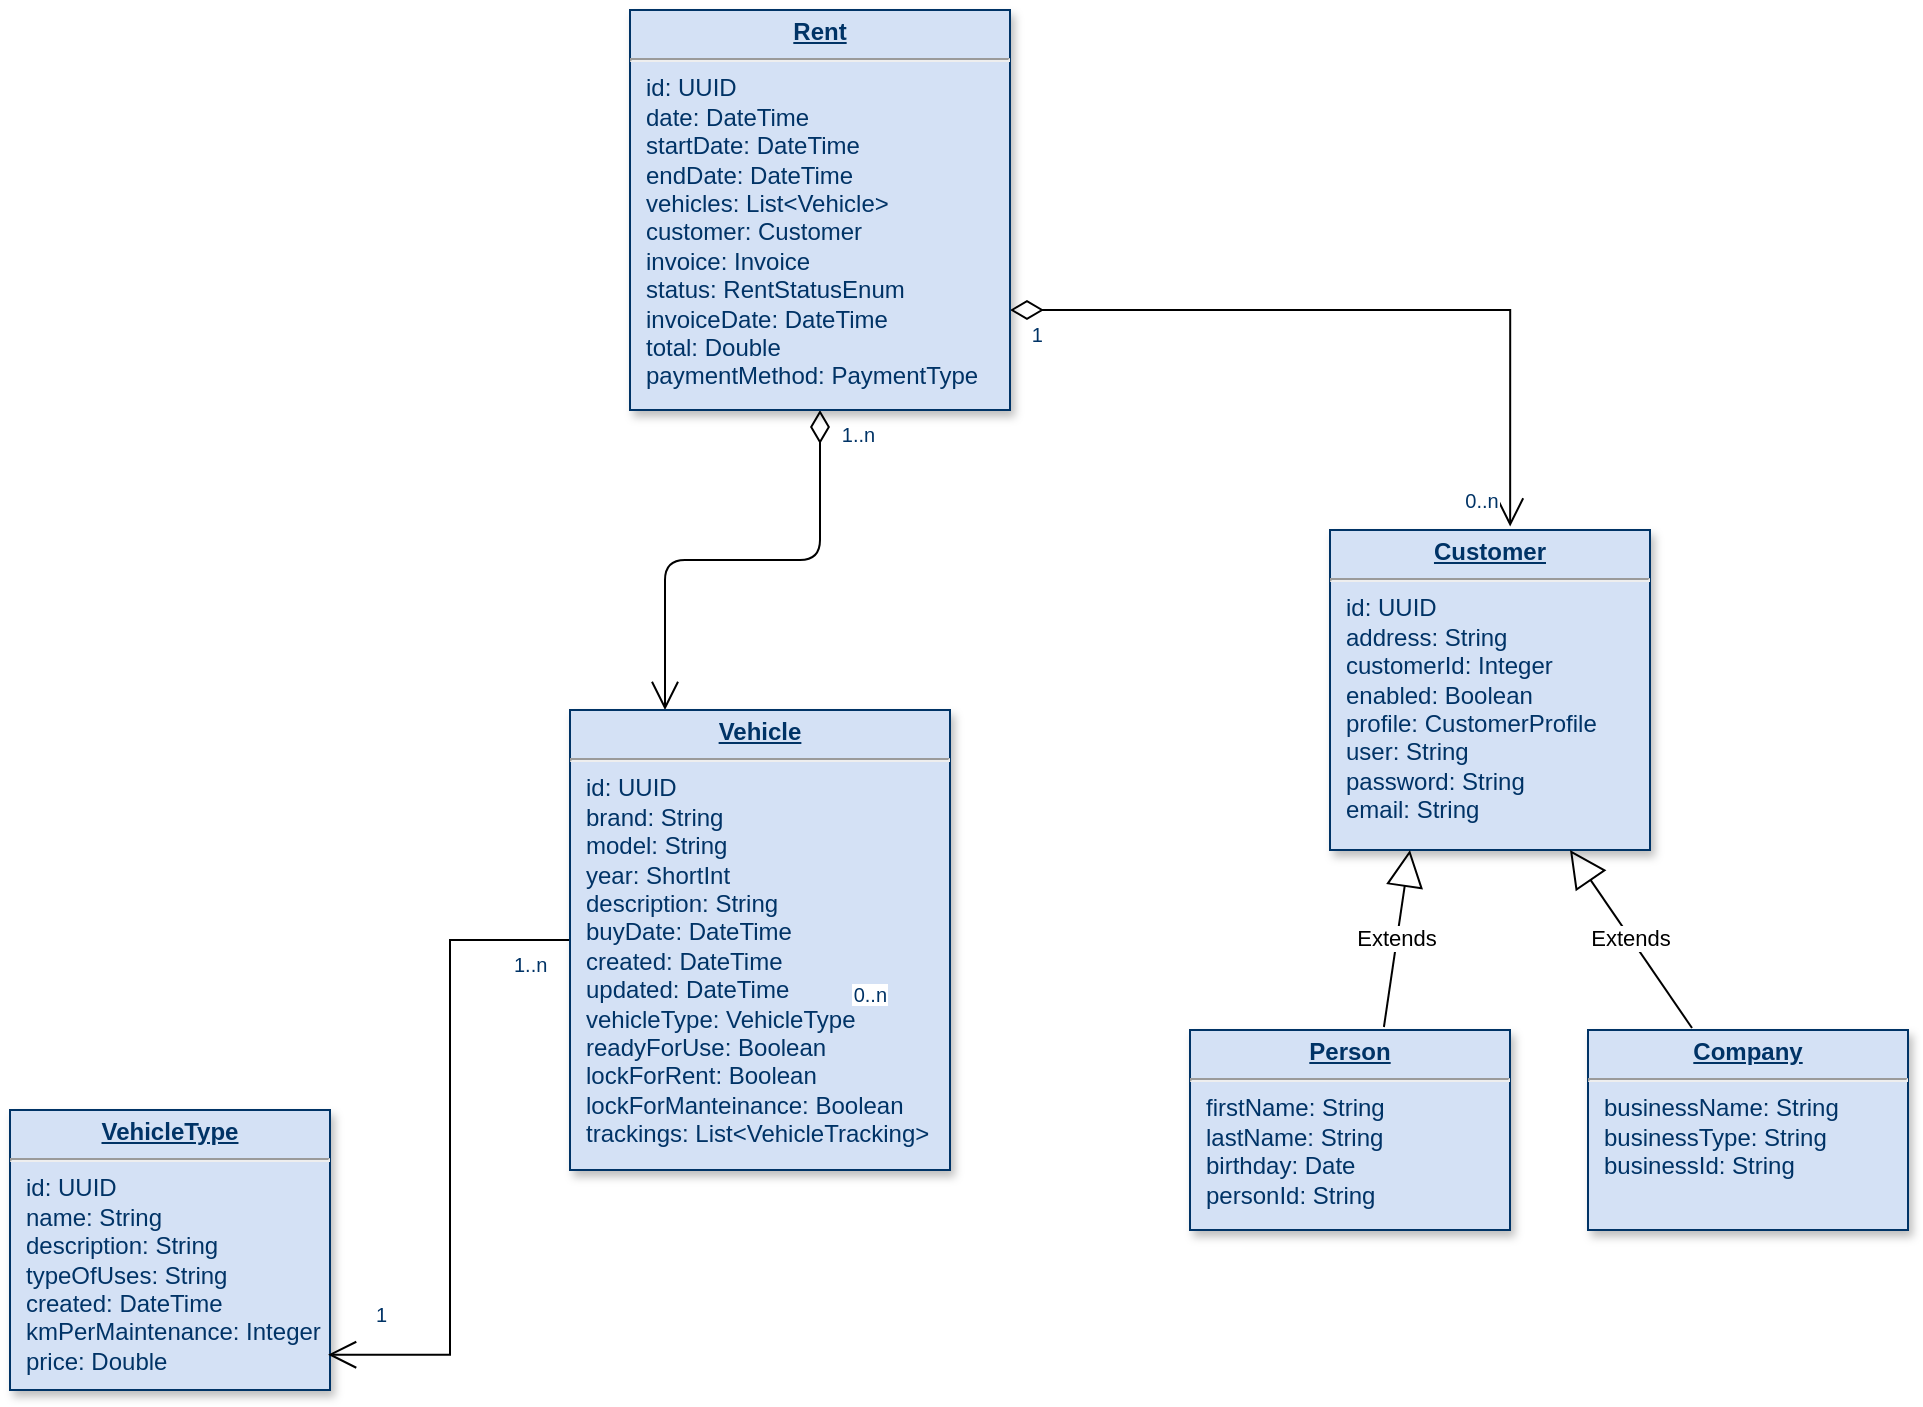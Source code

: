 <mxfile version="24.4.6" type="device">
  <diagram name="Page-1" id="efa7a0a1-bf9b-a30e-e6df-94a7791c09e9">
    <mxGraphModel dx="1434" dy="1955" grid="1" gridSize="10" guides="1" tooltips="1" connect="1" arrows="1" fold="1" page="1" pageScale="1" pageWidth="826" pageHeight="1169" background="none" math="0" shadow="0">
      <root>
        <mxCell id="0" />
        <mxCell id="1" parent="0" />
        <mxCell id="35" value="&lt;p style=&quot;margin: 0px; margin-top: 4px; text-align: center; text-decoration: underline;&quot;&gt;&lt;strong&gt;VehicleType&lt;/strong&gt;&lt;/p&gt;&lt;hr&gt;&lt;p style=&quot;margin: 0px; margin-left: 8px;&quot;&gt;id: UUID&lt;/p&gt;&lt;p style=&quot;margin: 0px; margin-left: 8px;&quot;&gt;name: String&lt;/p&gt;&lt;p style=&quot;margin: 0px; margin-left: 8px;&quot;&gt;description: String&lt;/p&gt;&lt;p style=&quot;margin: 0px; margin-left: 8px;&quot;&gt;typeOfUses: String&lt;/p&gt;&lt;p style=&quot;margin: 0px; margin-left: 8px;&quot;&gt;created: DateTime&lt;/p&gt;&lt;p style=&quot;margin: 0px; margin-left: 8px;&quot;&gt;kmPerMaintenance: Integer&lt;/p&gt;&lt;p style=&quot;margin: 0px; margin-left: 8px;&quot;&gt;price: Double&lt;/p&gt;" style="verticalAlign=top;align=left;overflow=fill;fontSize=12;fontFamily=Helvetica;html=1;strokeColor=#003366;shadow=1;fillColor=#D4E1F5;fontColor=#003366" parent="1" vertex="1">
          <mxGeometry x="290" y="480" width="160" height="140" as="geometry" />
        </mxCell>
        <mxCell id="45" value="" style="endArrow=open;endSize=12;startArrow=diamondThin;startSize=14;startFill=0;edgeStyle=orthogonalEdgeStyle;rounded=0;entryX=0.563;entryY=-0.011;entryDx=0;entryDy=0;entryPerimeter=0;endFill=0;exitX=1;exitY=0.75;exitDx=0;exitDy=0;" parent="1" source="1C2bqcWKQXLCqtVfAiTg-114" target="1C2bqcWKQXLCqtVfAiTg-117" edge="1">
          <mxGeometry x="519.36" y="180" as="geometry">
            <mxPoint x="751.08" y="151.6" as="sourcePoint" />
            <mxPoint x="960" y="152" as="targetPoint" />
          </mxGeometry>
        </mxCell>
        <mxCell id="46" value="1" style="resizable=0;align=left;verticalAlign=top;labelBackgroundColor=#ffffff;fontSize=10;strokeColor=#003366;shadow=1;fillColor=#D4E1F5;fontColor=#003366" parent="45" connectable="0" vertex="1">
          <mxGeometry x="-1" relative="1" as="geometry">
            <mxPoint x="8.92" as="offset" />
          </mxGeometry>
        </mxCell>
        <mxCell id="48" value="" style="endArrow=open;endSize=12;startArrow=none;startSize=14;startFill=0;edgeStyle=orthogonalEdgeStyle;rounded=0;entryX=0.994;entryY=0.874;entryDx=0;entryDy=0;entryPerimeter=0;endFill=0;" parent="1" source="1C2bqcWKQXLCqtVfAiTg-116" target="35" edge="1">
          <mxGeometry x="769.36" y="450" as="geometry">
            <mxPoint x="751.08" y="581.96" as="sourcePoint" />
            <mxPoint x="560" y="390" as="targetPoint" />
          </mxGeometry>
        </mxCell>
        <mxCell id="49" value="1..n" style="resizable=0;align=left;verticalAlign=top;labelBackgroundColor=#ffffff;fontSize=10;strokeColor=#003366;shadow=1;fillColor=#D4E1F5;fontColor=#003366" parent="48" connectable="0" vertex="1">
          <mxGeometry x="-1" relative="1" as="geometry">
            <mxPoint x="-30" as="offset" />
          </mxGeometry>
        </mxCell>
        <mxCell id="51" value="" style="endArrow=open;endSize=12;startArrow=diamondThin;startSize=14;startFill=0;edgeStyle=orthogonalEdgeStyle;entryX=0.25;entryY=0;entryDx=0;entryDy=0;endFill=0;exitX=0.5;exitY=1;exitDx=0;exitDy=0;" parent="1" source="1C2bqcWKQXLCqtVfAiTg-114" target="1C2bqcWKQXLCqtVfAiTg-116" edge="1">
          <mxGeometry x="389.36" y="350" as="geometry">
            <mxPoint x="689" y="230" as="sourcePoint" />
            <mxPoint x="670.04" y="488" as="targetPoint" />
          </mxGeometry>
        </mxCell>
        <mxCell id="52" value="1..n" style="resizable=0;align=left;verticalAlign=top;labelBackgroundColor=#ffffff;fontSize=10;strokeColor=#003366;shadow=1;fillColor=#D4E1F5;fontColor=#003366" parent="51" connectable="0" vertex="1">
          <mxGeometry x="-1" relative="1" as="geometry">
            <mxPoint x="8.92" as="offset" />
          </mxGeometry>
        </mxCell>
        <mxCell id="1C2bqcWKQXLCqtVfAiTg-114" value="&lt;p style=&quot;margin: 0px; margin-top: 4px; text-align: center; text-decoration: underline;&quot;&gt;&lt;b&gt;Rent&lt;/b&gt;&lt;/p&gt;&lt;hr&gt;&lt;p style=&quot;margin: 0px; margin-left: 8px;&quot;&gt;id: UUID&lt;/p&gt;&lt;p style=&quot;margin: 0px; margin-left: 8px;&quot;&gt;date: DateTime&lt;/p&gt;&lt;p style=&quot;margin: 0px; margin-left: 8px;&quot;&gt;startDate: DateTime&lt;/p&gt;&lt;p style=&quot;margin: 0px; margin-left: 8px;&quot;&gt;endDate: DateTime&lt;/p&gt;&lt;p style=&quot;margin: 0px; margin-left: 8px;&quot;&gt;vehicles: List&amp;lt;Vehicle&amp;gt;&lt;/p&gt;&lt;p style=&quot;margin: 0px; margin-left: 8px;&quot;&gt;customer: Customer&lt;/p&gt;&lt;p style=&quot;margin: 0px; margin-left: 8px;&quot;&gt;invoice: Invoice&lt;/p&gt;&lt;p style=&quot;margin: 0px; margin-left: 8px;&quot;&gt;status: RentStatusEnum&lt;/p&gt;&lt;p style=&quot;margin: 0px; margin-left: 8px;&quot;&gt;invoiceDate: DateTime&lt;br&gt;&lt;/p&gt;&lt;p style=&quot;margin: 0px; margin-left: 8px;&quot;&gt;total: Double&lt;br&gt;&lt;/p&gt;&lt;p style=&quot;margin: 0px; margin-left: 8px;&quot;&gt;paymentMethod: PaymentType&lt;br&gt;&lt;/p&gt;" style="verticalAlign=top;align=left;overflow=fill;fontSize=12;fontFamily=Helvetica;html=1;strokeColor=#003366;shadow=1;fillColor=#D4E1F5;fontColor=#003366" parent="1" vertex="1">
          <mxGeometry x="600" y="-70" width="190" height="200" as="geometry" />
        </mxCell>
        <mxCell id="1C2bqcWKQXLCqtVfAiTg-116" value="&lt;p style=&quot;margin: 0px; margin-top: 4px; text-align: center; text-decoration: underline;&quot;&gt;&lt;b&gt;Vehicle&lt;/b&gt;&lt;/p&gt;&lt;hr&gt;&lt;p style=&quot;margin: 0px; margin-left: 8px;&quot;&gt;id: UUID&lt;/p&gt;&lt;p style=&quot;margin: 0px; margin-left: 8px;&quot;&gt;brand: String&lt;/p&gt;&lt;p style=&quot;margin: 0px; margin-left: 8px;&quot;&gt;model: String&lt;/p&gt;&lt;p style=&quot;margin: 0px; margin-left: 8px;&quot;&gt;year: ShortInt&lt;/p&gt;&lt;p style=&quot;margin: 0px; margin-left: 8px;&quot;&gt;description: String&lt;/p&gt;&lt;p style=&quot;margin: 0px; margin-left: 8px;&quot;&gt;buyDate: DateTime&lt;/p&gt;&lt;p style=&quot;margin: 0px; margin-left: 8px;&quot;&gt;&lt;span style=&quot;background-color: initial;&quot;&gt;created: DateTime&lt;/span&gt;&lt;/p&gt;&lt;p style=&quot;margin: 0px; margin-left: 8px;&quot;&gt;updated: DateTime&lt;/p&gt;&lt;p style=&quot;margin: 0px; margin-left: 8px;&quot;&gt;vehicleType: VehicleType&lt;/p&gt;&lt;p style=&quot;margin: 0px; margin-left: 8px;&quot;&gt;readyForUse: Boolean&lt;/p&gt;&lt;p style=&quot;margin: 0px; margin-left: 8px;&quot;&gt;lockForRent: Boolean&lt;/p&gt;&lt;p style=&quot;margin: 0px; margin-left: 8px;&quot;&gt;lockForManteinance: Boolean&lt;/p&gt;&lt;p style=&quot;margin: 0px; margin-left: 8px;&quot;&gt;trackings: List&amp;lt;VehicleTracking&amp;gt;&lt;/p&gt;" style="verticalAlign=top;align=left;overflow=fill;fontSize=12;fontFamily=Helvetica;html=1;strokeColor=#003366;shadow=1;fillColor=#D4E1F5;fontColor=#003366" parent="1" vertex="1">
          <mxGeometry x="570" y="280" width="190" height="230" as="geometry" />
        </mxCell>
        <mxCell id="1C2bqcWKQXLCqtVfAiTg-117" value="&lt;p style=&quot;margin: 0px; margin-top: 4px; text-align: center; text-decoration: underline;&quot;&gt;&lt;b&gt;Customer&lt;/b&gt;&lt;/p&gt;&lt;hr&gt;&lt;p style=&quot;margin: 0px; margin-left: 8px;&quot;&gt;id: UUID&lt;br&gt;&lt;/p&gt;&lt;p style=&quot;margin: 0px; margin-left: 8px;&quot;&gt;address: String&lt;/p&gt;&lt;p style=&quot;margin: 0px; margin-left: 8px;&quot;&gt;customerId: Integer&lt;/p&gt;&lt;p style=&quot;margin: 0px; margin-left: 8px;&quot;&gt;enabled: Boolean&lt;br&gt;&lt;/p&gt;&lt;p style=&quot;margin: 0px; margin-left: 8px;&quot;&gt;profile: CustomerProfile&lt;/p&gt;&lt;p style=&quot;margin: 0px; margin-left: 8px;&quot;&gt;user: String&lt;br&gt;password: String&lt;/p&gt;&lt;p style=&quot;margin: 0px; margin-left: 8px;&quot;&gt;email: String&lt;/p&gt;" style="verticalAlign=top;align=left;overflow=fill;fontSize=12;fontFamily=Helvetica;html=1;strokeColor=#003366;shadow=1;fillColor=#D4E1F5;fontColor=#003366" parent="1" vertex="1">
          <mxGeometry x="950" y="190" width="160" height="160" as="geometry" />
        </mxCell>
        <mxCell id="1C2bqcWKQXLCqtVfAiTg-121" value="" style="resizable=0;align=right;verticalAlign=top;labelBackgroundColor=#ffffff;fontSize=10;strokeColor=#003366;shadow=1;fillColor=#D4E1F5;fontColor=#003366" parent="1" connectable="0" vertex="1">
          <mxGeometry x="699.96" y="429.999" as="geometry">
            <mxPoint x="270" y="-249" as="offset" />
          </mxGeometry>
        </mxCell>
        <mxCell id="1C2bqcWKQXLCqtVfAiTg-129" value="&lt;p style=&quot;margin: 0px; margin-top: 4px; text-align: center; text-decoration: underline;&quot;&gt;&lt;b&gt;Person&lt;/b&gt;&lt;/p&gt;&lt;hr&gt;&lt;p style=&quot;margin: 0px; margin-left: 8px;&quot;&gt;&lt;span style=&quot;background-color: initial;&quot;&gt;firstName: String&lt;/span&gt;&lt;br&gt;&lt;/p&gt;&lt;p style=&quot;margin: 0px; margin-left: 8px;&quot;&gt;lastName: String&lt;/p&gt;&lt;p style=&quot;margin: 0px; margin-left: 8px;&quot;&gt;birthday: Date&lt;/p&gt;&lt;p style=&quot;margin: 0px; margin-left: 8px;&quot;&gt;personId: String&lt;/p&gt;&lt;p style=&quot;margin: 0px; margin-left: 8px;&quot;&gt;&lt;br&gt;&lt;/p&gt;&lt;p style=&quot;margin: 0px; margin-left: 8px;&quot;&gt;&lt;br&gt;&lt;/p&gt;" style="verticalAlign=top;align=left;overflow=fill;fontSize=12;fontFamily=Helvetica;html=1;strokeColor=#003366;shadow=1;fillColor=#D4E1F5;fontColor=#003366" parent="1" vertex="1">
          <mxGeometry x="880" y="440" width="160" height="100" as="geometry" />
        </mxCell>
        <mxCell id="1C2bqcWKQXLCqtVfAiTg-130" value="&lt;p style=&quot;margin: 0px; margin-top: 4px; text-align: center; text-decoration: underline;&quot;&gt;&lt;b&gt;Company&lt;/b&gt;&lt;/p&gt;&lt;hr&gt;&lt;p style=&quot;margin: 0px; margin-left: 8px;&quot;&gt;businessName: String&lt;/p&gt;&lt;p style=&quot;margin: 0px; margin-left: 8px;&quot;&gt;businessType: String&lt;/p&gt;&lt;p style=&quot;margin: 0px; margin-left: 8px;&quot;&gt;businessId: String&lt;/p&gt;" style="verticalAlign=top;align=left;overflow=fill;fontSize=12;fontFamily=Helvetica;html=1;strokeColor=#003366;shadow=1;fillColor=#D4E1F5;fontColor=#003366" parent="1" vertex="1">
          <mxGeometry x="1079" y="440" width="160" height="100" as="geometry" />
        </mxCell>
        <mxCell id="1C2bqcWKQXLCqtVfAiTg-131" value="Extends" style="endArrow=block;endSize=16;endFill=0;html=1;rounded=0;exitX=0.606;exitY=-0.015;exitDx=0;exitDy=0;exitPerimeter=0;entryX=0.25;entryY=1;entryDx=0;entryDy=0;" parent="1" source="1C2bqcWKQXLCqtVfAiTg-129" target="1C2bqcWKQXLCqtVfAiTg-117" edge="1">
          <mxGeometry width="160" relative="1" as="geometry">
            <mxPoint x="650" y="450" as="sourcePoint" />
            <mxPoint x="810" y="450" as="targetPoint" />
          </mxGeometry>
        </mxCell>
        <mxCell id="1C2bqcWKQXLCqtVfAiTg-132" value="Extends" style="endArrow=block;endSize=16;endFill=0;html=1;rounded=0;exitX=0.325;exitY=-0.01;exitDx=0;exitDy=0;exitPerimeter=0;entryX=0.75;entryY=1;entryDx=0;entryDy=0;" parent="1" source="1C2bqcWKQXLCqtVfAiTg-130" target="1C2bqcWKQXLCqtVfAiTg-117" edge="1">
          <mxGeometry width="160" relative="1" as="geometry">
            <mxPoint x="1020" y="457" as="sourcePoint" />
            <mxPoint x="1073" y="390" as="targetPoint" />
          </mxGeometry>
        </mxCell>
        <mxCell id="1C2bqcWKQXLCqtVfAiTg-134" value="1" style="resizable=0;align=right;verticalAlign=top;labelBackgroundColor=#ffffff;fontSize=10;strokeColor=#003366;shadow=1;fillColor=#D4E1F5;fontColor=#003366" parent="1" connectable="0" vertex="1">
          <mxGeometry x="480.0" y="569.999" as="geometry" />
        </mxCell>
        <mxCell id="1C2bqcWKQXLCqtVfAiTg-138" value="" style="resizable=0;align=right;verticalAlign=top;labelBackgroundColor=#ffffff;fontSize=10;strokeColor=#003366;shadow=1;fillColor=#D4E1F5;fontColor=#003366" parent="1" connectable="0" vertex="1">
          <mxGeometry x="630.0" y="529.999" as="geometry">
            <mxPoint x="56" y="-120" as="offset" />
          </mxGeometry>
        </mxCell>
        <mxCell id="1C2bqcWKQXLCqtVfAiTg-139" style="edgeStyle=orthogonalEdgeStyle;rounded=0;orthogonalLoop=1;jettySize=auto;html=1;exitX=0.5;exitY=1;exitDx=0;exitDy=0;" parent="1" source="1C2bqcWKQXLCqtVfAiTg-117" target="1C2bqcWKQXLCqtVfAiTg-117" edge="1">
          <mxGeometry relative="1" as="geometry" />
        </mxCell>
        <mxCell id="1C2bqcWKQXLCqtVfAiTg-158" value="0..n" style="resizable=0;align=right;verticalAlign=top;labelBackgroundColor=#ffffff;fontSize=10;strokeColor=#003366;shadow=1;fillColor=#D4E1F5;fontColor=#003366" parent="1" connectable="0" vertex="1">
          <mxGeometry x="730.0" y="409.999" as="geometry" />
        </mxCell>
        <mxCell id="1C2bqcWKQXLCqtVfAiTg-164" value="0..n" style="resizable=0;align=left;verticalAlign=top;labelBackgroundColor=#ffffff;fontSize=10;strokeColor=#003366;shadow=1;fillColor=#D4E1F5;fontColor=#003366" parent="1" connectable="0" vertex="1">
          <mxGeometry x="611.64" y="121.08" as="geometry">
            <mxPoint x="404" y="42" as="offset" />
          </mxGeometry>
        </mxCell>
      </root>
    </mxGraphModel>
  </diagram>
</mxfile>
